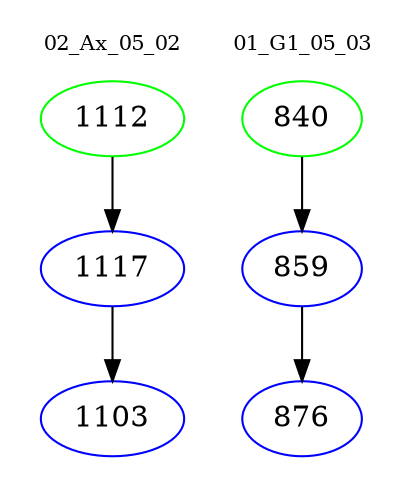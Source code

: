 digraph{
subgraph cluster_0 {
color = white
label = "02_Ax_05_02";
fontsize=10;
T0_1112 [label="1112", color="green"]
T0_1112 -> T0_1117 [color="black"]
T0_1117 [label="1117", color="blue"]
T0_1117 -> T0_1103 [color="black"]
T0_1103 [label="1103", color="blue"]
}
subgraph cluster_1 {
color = white
label = "01_G1_05_03";
fontsize=10;
T1_840 [label="840", color="green"]
T1_840 -> T1_859 [color="black"]
T1_859 [label="859", color="blue"]
T1_859 -> T1_876 [color="black"]
T1_876 [label="876", color="blue"]
}
}
